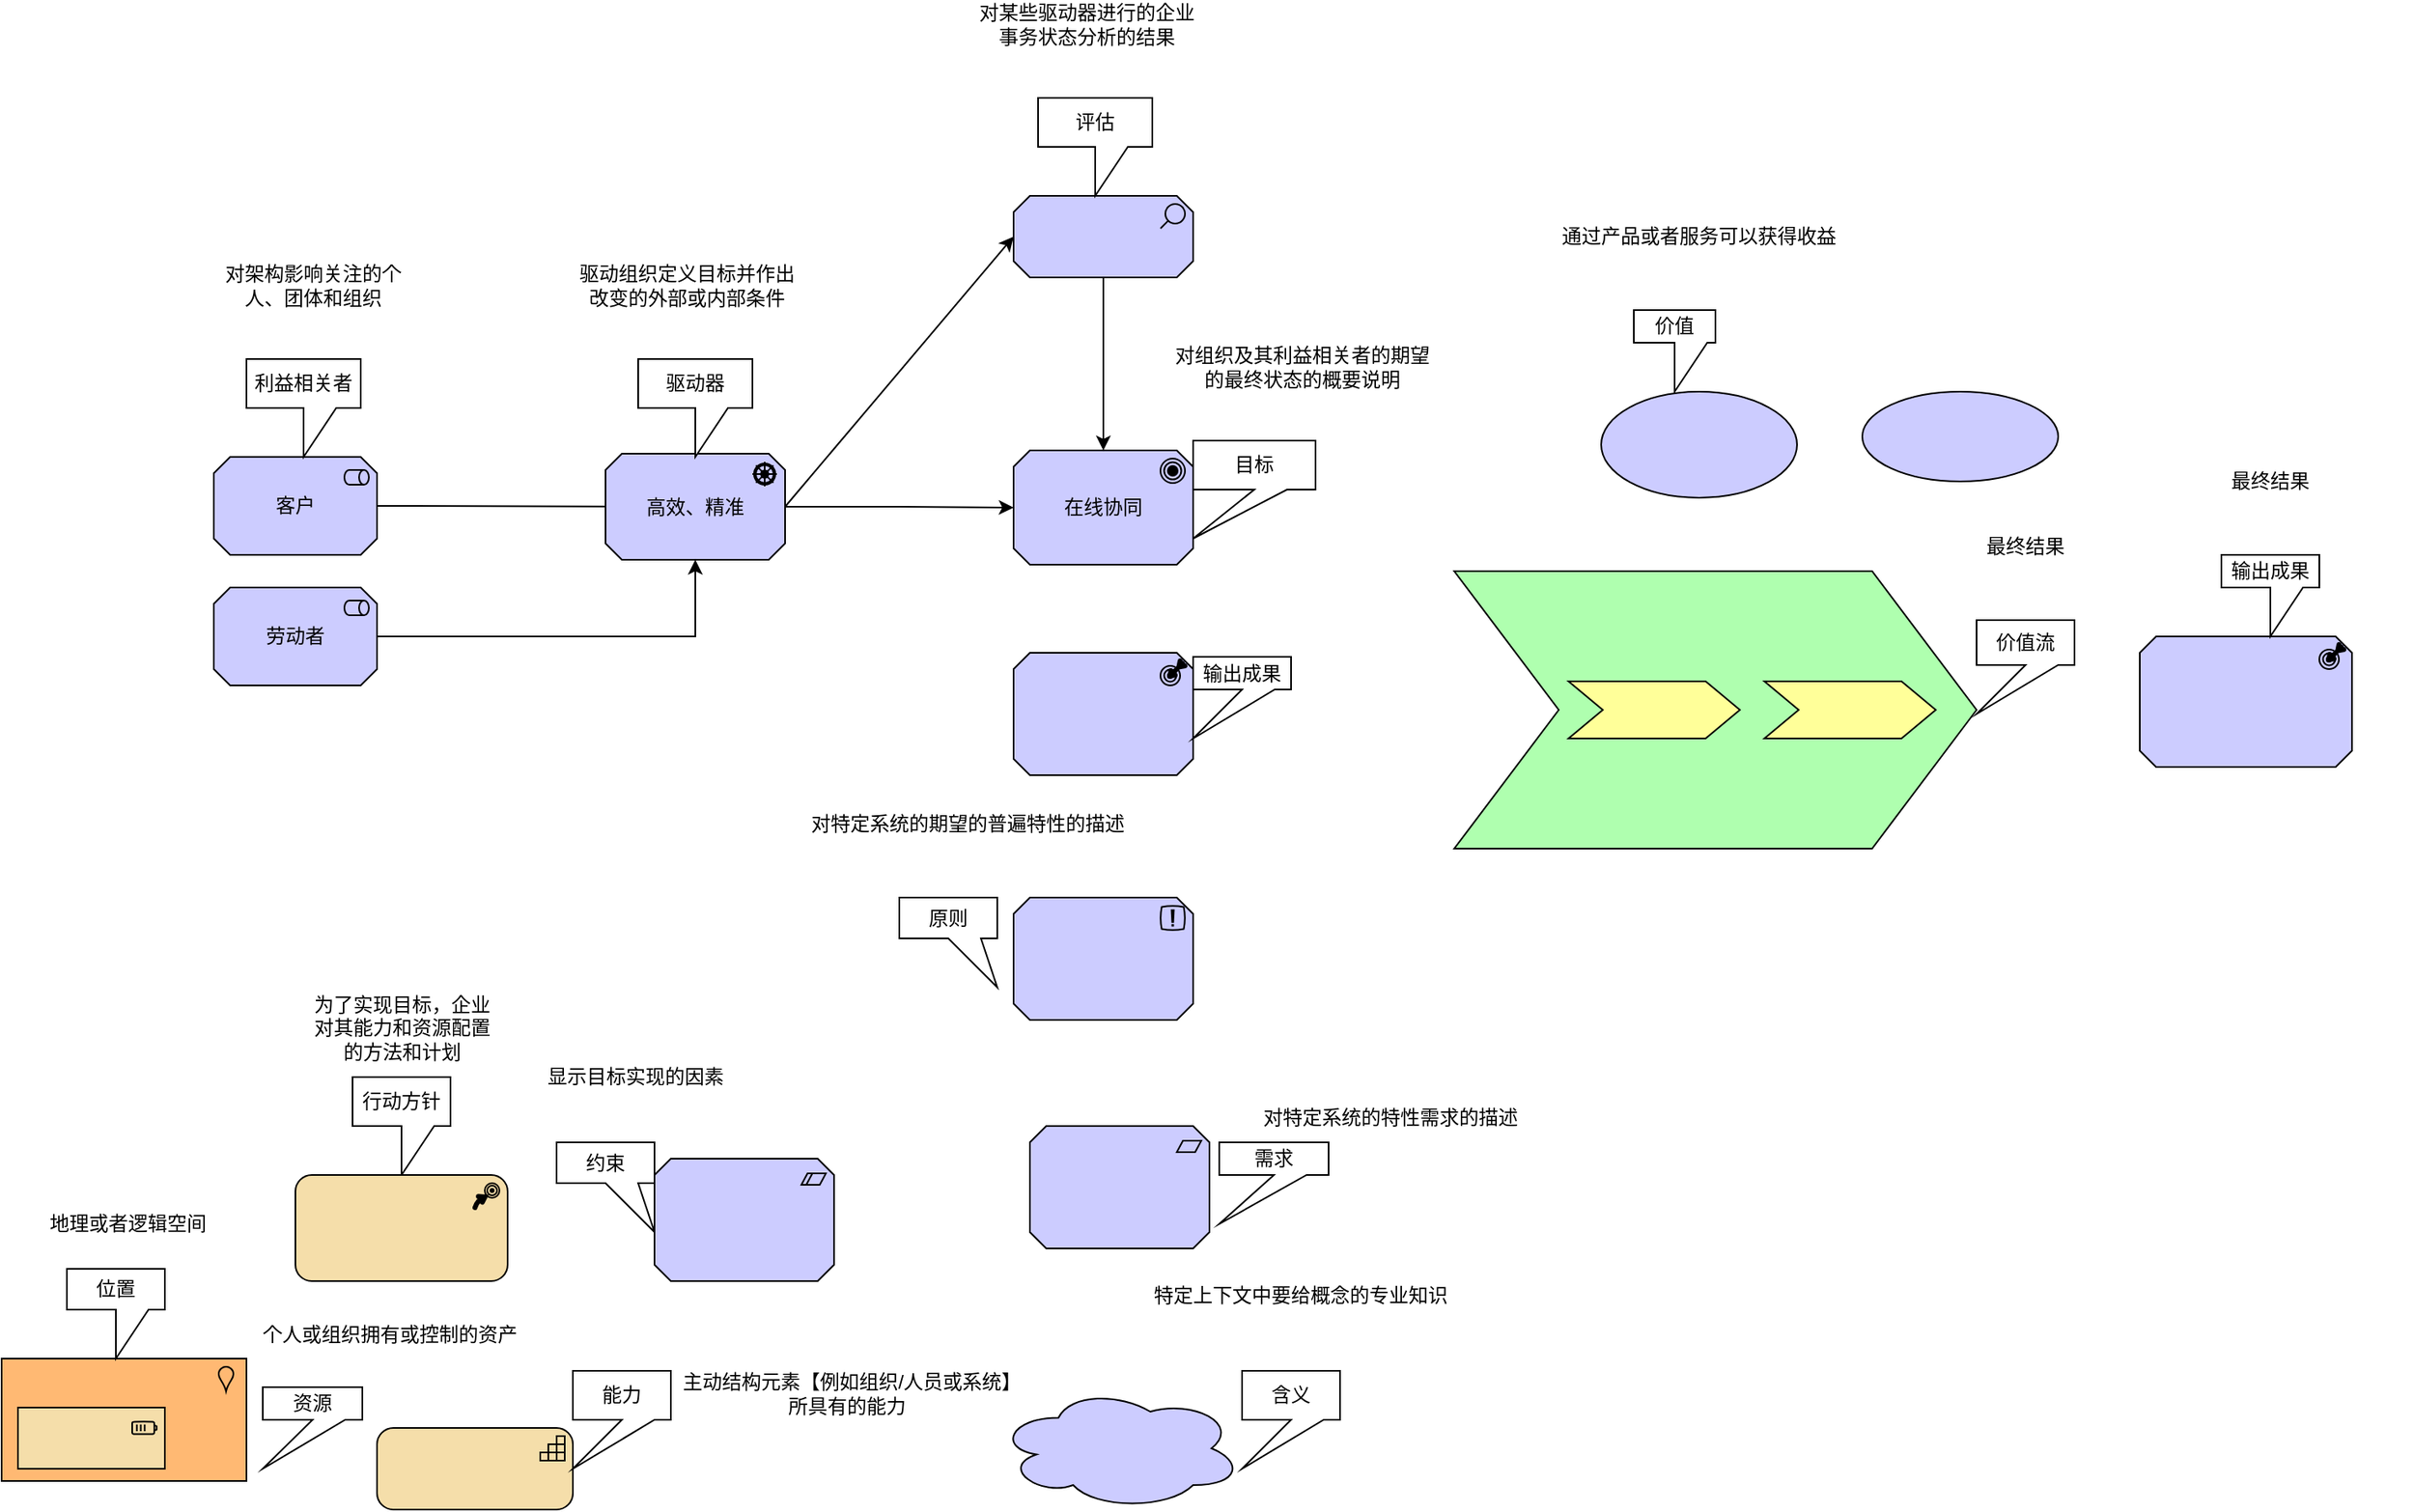 <mxfile version="15.2.7" type="device"><diagram id="plRTeWy_ZjawUCwZFlcj" name="第 1 页"><mxGraphModel dx="1567" dy="2086" grid="1" gridSize="10" guides="1" tooltips="1" connect="1" arrows="1" fold="1" page="1" pageScale="1" pageWidth="827" pageHeight="1169" math="0" shadow="0"><root><mxCell id="0"/><mxCell id="1" parent="0"/><mxCell id="XgmbAX_vBQqCFJHL1ouR-1" value="" style="html=1;outlineConnect=0;whiteSpace=wrap;fillColor=#FFB973;shape=mxgraph.archimate3.application;appType=location;archiType=square;" parent="1" vertex="1"><mxGeometry x="10" y="802.5" width="150" height="75" as="geometry"/></mxCell><mxCell id="XgmbAX_vBQqCFJHL1ouR-2" value="客户" style="html=1;outlineConnect=0;whiteSpace=wrap;fillColor=#CCCCFF;shape=mxgraph.archimate3.application;appType=role;archiType=oct;" parent="1" vertex="1"><mxGeometry x="140" y="250" width="100" height="60" as="geometry"/></mxCell><mxCell id="XgmbAX_vBQqCFJHL1ouR-58" style="edgeStyle=orthogonalEdgeStyle;rounded=0;orthogonalLoop=1;jettySize=auto;html=1;exitX=1;exitY=0.5;exitDx=0;exitDy=0;exitPerimeter=0;entryX=0;entryY=0.5;entryDx=0;entryDy=0;entryPerimeter=0;" parent="1" source="XgmbAX_vBQqCFJHL1ouR-3" target="XgmbAX_vBQqCFJHL1ouR-5" edge="1"><mxGeometry relative="1" as="geometry"/></mxCell><mxCell id="XgmbAX_vBQqCFJHL1ouR-59" style="rounded=0;orthogonalLoop=1;jettySize=auto;html=1;exitX=1;exitY=0.5;exitDx=0;exitDy=0;exitPerimeter=0;entryX=0;entryY=0.5;entryDx=0;entryDy=0;entryPerimeter=0;" parent="1" source="XgmbAX_vBQqCFJHL1ouR-3" target="XgmbAX_vBQqCFJHL1ouR-4" edge="1"><mxGeometry relative="1" as="geometry"/></mxCell><mxCell id="XgmbAX_vBQqCFJHL1ouR-3" value="高效、精准" style="html=1;outlineConnect=0;whiteSpace=wrap;fillColor=#CCCCFF;shape=mxgraph.archimate3.application;appType=driver;archiType=oct;" parent="1" vertex="1"><mxGeometry x="380" y="248" width="110" height="65" as="geometry"/></mxCell><mxCell id="XgmbAX_vBQqCFJHL1ouR-60" style="edgeStyle=orthogonalEdgeStyle;rounded=0;orthogonalLoop=1;jettySize=auto;html=1;exitX=0.5;exitY=1;exitDx=0;exitDy=0;exitPerimeter=0;entryX=0.5;entryY=0;entryDx=0;entryDy=0;entryPerimeter=0;" parent="1" source="XgmbAX_vBQqCFJHL1ouR-4" target="XgmbAX_vBQqCFJHL1ouR-5" edge="1"><mxGeometry relative="1" as="geometry"/></mxCell><mxCell id="XgmbAX_vBQqCFJHL1ouR-4" value="" style="html=1;outlineConnect=0;whiteSpace=wrap;fillColor=#CCCCFF;shape=mxgraph.archimate3.application;appType=assess;archiType=oct;" parent="1" vertex="1"><mxGeometry x="630" y="90" width="110" height="50" as="geometry"/></mxCell><mxCell id="XgmbAX_vBQqCFJHL1ouR-5" value="在线协同" style="html=1;outlineConnect=0;whiteSpace=wrap;fillColor=#CCCCFF;shape=mxgraph.archimate3.application;appType=goal;archiType=oct;" parent="1" vertex="1"><mxGeometry x="630" y="246" width="110" height="70" as="geometry"/></mxCell><mxCell id="XgmbAX_vBQqCFJHL1ouR-6" value="" style="html=1;outlineConnect=0;whiteSpace=wrap;fillColor=#CCCCFF;shape=mxgraph.archimate3.application;appType=outcome;archiType=oct;" parent="1" vertex="1"><mxGeometry x="630" y="370" width="110" height="75" as="geometry"/></mxCell><mxCell id="XgmbAX_vBQqCFJHL1ouR-7" value="" style="shape=ellipse;html=1;whiteSpace=wrap;fillColor=#CCCCFF;perimeter=ellipsePerimeter;" parent="1" vertex="1"><mxGeometry x="990" y="210" width="120" height="65" as="geometry"/></mxCell><mxCell id="XgmbAX_vBQqCFJHL1ouR-8" value="" style="shape=ellipse;html=1;whiteSpace=wrap;fillColor=#CCCCFF;perimeter=ellipsePerimeter;" parent="1" vertex="1"><mxGeometry x="1150" y="210" width="120" height="55" as="geometry"/></mxCell><mxCell id="XgmbAX_vBQqCFJHL1ouR-9" value="" style="html=1;outlineConnect=0;whiteSpace=wrap;fillColor=#CCCCFF;shape=mxgraph.archimate3.application;appType=outcome;archiType=oct;" parent="1" vertex="1"><mxGeometry x="1320" y="360" width="130" height="80" as="geometry"/></mxCell><mxCell id="XgmbAX_vBQqCFJHL1ouR-10" value="" style="html=1;outlineConnect=0;whiteSpace=wrap;fillColor=#AFFFAF;shape=mxgraph.archimate3.function;direction=south;" parent="1" vertex="1"><mxGeometry x="900" y="320" width="320" height="170" as="geometry"/></mxCell><mxCell id="XgmbAX_vBQqCFJHL1ouR-11" value="利益相关者" style="shape=callout;whiteSpace=wrap;html=1;perimeter=calloutPerimeter;" parent="1" vertex="1"><mxGeometry x="160" y="190" width="70" height="60" as="geometry"/></mxCell><mxCell id="XgmbAX_vBQqCFJHL1ouR-12" value="驱动器" style="shape=callout;whiteSpace=wrap;html=1;perimeter=calloutPerimeter;" parent="1" vertex="1"><mxGeometry x="400" y="190" width="70" height="60" as="geometry"/></mxCell><mxCell id="XgmbAX_vBQqCFJHL1ouR-13" value="评估" style="shape=callout;whiteSpace=wrap;html=1;perimeter=calloutPerimeter;" parent="1" vertex="1"><mxGeometry x="645" y="30" width="70" height="60" as="geometry"/></mxCell><mxCell id="XgmbAX_vBQqCFJHL1ouR-14" value="目标" style="shape=callout;whiteSpace=wrap;html=1;perimeter=calloutPerimeter;position2=0;" parent="1" vertex="1"><mxGeometry x="740" y="240" width="75" height="60" as="geometry"/></mxCell><mxCell id="XgmbAX_vBQqCFJHL1ouR-15" value="价值" style="shape=callout;whiteSpace=wrap;html=1;perimeter=calloutPerimeter;" parent="1" vertex="1"><mxGeometry x="1010" y="160" width="50" height="50" as="geometry"/></mxCell><mxCell id="XgmbAX_vBQqCFJHL1ouR-16" value="输出成果" style="shape=callout;whiteSpace=wrap;html=1;perimeter=calloutPerimeter;" parent="1" vertex="1"><mxGeometry x="1370" y="310" width="60" height="50" as="geometry"/></mxCell><mxCell id="XgmbAX_vBQqCFJHL1ouR-17" value="原则" style="shape=callout;whiteSpace=wrap;html=1;perimeter=calloutPerimeter;position2=1;" parent="1" vertex="1"><mxGeometry x="560" y="520" width="60" height="55" as="geometry"/></mxCell><mxCell id="XgmbAX_vBQqCFJHL1ouR-18" value="约束" style="shape=callout;whiteSpace=wrap;html=1;perimeter=calloutPerimeter;position2=1;" parent="1" vertex="1"><mxGeometry x="350" y="670" width="60" height="55" as="geometry"/></mxCell><mxCell id="XgmbAX_vBQqCFJHL1ouR-19" value="行动方针" style="shape=callout;whiteSpace=wrap;html=1;perimeter=calloutPerimeter;" parent="1" vertex="1"><mxGeometry x="225" y="630" width="60" height="60" as="geometry"/></mxCell><mxCell id="XgmbAX_vBQqCFJHL1ouR-20" value="位置" style="shape=callout;whiteSpace=wrap;html=1;perimeter=calloutPerimeter;" parent="1" vertex="1"><mxGeometry x="50" y="747.5" width="60" height="55" as="geometry"/></mxCell><mxCell id="XgmbAX_vBQqCFJHL1ouR-21" value="资源" style="shape=callout;whiteSpace=wrap;html=1;perimeter=calloutPerimeter;position2=0;" parent="1" vertex="1"><mxGeometry x="170" y="820" width="61" height="50" as="geometry"/></mxCell><mxCell id="XgmbAX_vBQqCFJHL1ouR-22" value="价值流" style="shape=callout;whiteSpace=wrap;html=1;perimeter=calloutPerimeter;position2=0;" parent="1" vertex="1"><mxGeometry x="1220" y="350" width="60" height="57.5" as="geometry"/></mxCell><mxCell id="XgmbAX_vBQqCFJHL1ouR-23" value="需求" style="shape=callout;whiteSpace=wrap;html=1;perimeter=calloutPerimeter;position2=0;" parent="1" vertex="1"><mxGeometry x="756.01" y="670" width="67" height="50" as="geometry"/></mxCell><mxCell id="XgmbAX_vBQqCFJHL1ouR-24" value="含义" style="shape=callout;whiteSpace=wrap;html=1;perimeter=calloutPerimeter;position2=0;" parent="1" vertex="1"><mxGeometry x="770" y="810" width="60" height="60" as="geometry"/></mxCell><mxCell id="XgmbAX_vBQqCFJHL1ouR-57" style="edgeStyle=orthogonalEdgeStyle;rounded=0;orthogonalLoop=1;jettySize=auto;html=1;" parent="1" source="XgmbAX_vBQqCFJHL1ouR-25" target="XgmbAX_vBQqCFJHL1ouR-3" edge="1"><mxGeometry relative="1" as="geometry"/></mxCell><mxCell id="XgmbAX_vBQqCFJHL1ouR-25" value="劳动者" style="html=1;outlineConnect=0;whiteSpace=wrap;fillColor=#CCCCFF;shape=mxgraph.archimate3.application;appType=role;archiType=oct;" parent="1" vertex="1"><mxGeometry x="140" y="330" width="100" height="60" as="geometry"/></mxCell><mxCell id="XgmbAX_vBQqCFJHL1ouR-26" value="" style="html=1;outlineConnect=0;whiteSpace=wrap;fillColor=#ffff99;shape=mxgraph.archimate3.function;direction=south;" parent="1" vertex="1"><mxGeometry x="970" y="387.5" width="105" height="35" as="geometry"/></mxCell><mxCell id="XgmbAX_vBQqCFJHL1ouR-27" value="" style="html=1;outlineConnect=0;whiteSpace=wrap;fillColor=#ffff99;shape=mxgraph.archimate3.function;direction=south;" parent="1" vertex="1"><mxGeometry x="1090" y="387.5" width="105" height="35" as="geometry"/></mxCell><mxCell id="XgmbAX_vBQqCFJHL1ouR-28" value="" style="shape=cloud;html=1;whiteSpace=wrap;fillColor=#CCCCFF;" parent="1" vertex="1"><mxGeometry x="620" y="820" width="150" height="75" as="geometry"/></mxCell><mxCell id="XgmbAX_vBQqCFJHL1ouR-29" value="" style="html=1;outlineConnect=0;whiteSpace=wrap;fillColor=#CCCCFF;shape=mxgraph.archimate3.application;appType=principle;archiType=oct;" parent="1" vertex="1"><mxGeometry x="630" y="520" width="110" height="75" as="geometry"/></mxCell><mxCell id="XgmbAX_vBQqCFJHL1ouR-30" value="" style="html=1;outlineConnect=0;whiteSpace=wrap;fillColor=#CCCCFF;shape=mxgraph.archimate3.application;appType=requirement;archiType=oct;" parent="1" vertex="1"><mxGeometry x="640" y="660" width="110" height="75" as="geometry"/></mxCell><mxCell id="XgmbAX_vBQqCFJHL1ouR-31" value="" style="html=1;outlineConnect=0;whiteSpace=wrap;fillColor=#CCCCFF;shape=mxgraph.archimate3.application;appType=constraint;archiType=oct;" parent="1" vertex="1"><mxGeometry x="410" y="680" width="110" height="75" as="geometry"/></mxCell><mxCell id="XgmbAX_vBQqCFJHL1ouR-32" value="" style="html=1;outlineConnect=0;whiteSpace=wrap;fillColor=#F5DEAA;shape=mxgraph.archimate3.application;appType=resource;archiType=square;" parent="1" vertex="1"><mxGeometry x="20" y="832.5" width="90" height="37.5" as="geometry"/></mxCell><mxCell id="XgmbAX_vBQqCFJHL1ouR-33" value="" style="html=1;outlineConnect=0;whiteSpace=wrap;fillColor=#F5DEAA;shape=mxgraph.archimate3.application;appType=capability;archiType=rounded;" parent="1" vertex="1"><mxGeometry x="240" y="845" width="120" height="50" as="geometry"/></mxCell><mxCell id="XgmbAX_vBQqCFJHL1ouR-34" value="" style="html=1;outlineConnect=0;whiteSpace=wrap;fillColor=#F5DEAA;shape=mxgraph.archimate3.application;appType=course;archiType=rounded;" parent="1" vertex="1"><mxGeometry x="190" y="690" width="130" height="65" as="geometry"/></mxCell><mxCell id="XgmbAX_vBQqCFJHL1ouR-35" value="能力" style="shape=callout;whiteSpace=wrap;html=1;perimeter=calloutPerimeter;position2=0;" parent="1" vertex="1"><mxGeometry x="360" y="810" width="60" height="60" as="geometry"/></mxCell><mxCell id="XgmbAX_vBQqCFJHL1ouR-36" value="对架构影响关注的个人、团体和组织" style="text;html=1;strokeColor=none;fillColor=none;align=center;verticalAlign=middle;whiteSpace=wrap;rounded=0;" parent="1" vertex="1"><mxGeometry x="136" y="130" width="130" height="30" as="geometry"/></mxCell><mxCell id="XgmbAX_vBQqCFJHL1ouR-37" value="驱动组织定义目标并作出改变的外部或内部条件" style="text;html=1;strokeColor=none;fillColor=none;align=center;verticalAlign=middle;whiteSpace=wrap;rounded=0;" parent="1" vertex="1"><mxGeometry x="360" y="130" width="140" height="30" as="geometry"/></mxCell><mxCell id="XgmbAX_vBQqCFJHL1ouR-38" value="对某些驱动器进行的企业事务状态分析的结果" style="text;html=1;strokeColor=none;fillColor=none;align=center;verticalAlign=middle;whiteSpace=wrap;rounded=0;" parent="1" vertex="1"><mxGeometry x="605" y="-30" width="140" height="30" as="geometry"/></mxCell><mxCell id="XgmbAX_vBQqCFJHL1ouR-39" value="对组织及其利益相关者的期望的最终状态的概要说明" style="text;html=1;strokeColor=none;fillColor=none;align=center;verticalAlign=middle;whiteSpace=wrap;rounded=0;" parent="1" vertex="1"><mxGeometry x="722.5" y="180" width="167.5" height="30" as="geometry"/></mxCell><mxCell id="XgmbAX_vBQqCFJHL1ouR-40" value="通过产品或者服务可以获得收益" style="text;html=1;strokeColor=none;fillColor=none;align=center;verticalAlign=middle;whiteSpace=wrap;rounded=0;" parent="1" vertex="1"><mxGeometry x="963.13" y="100" width="173.75" height="30" as="geometry"/></mxCell><mxCell id="XgmbAX_vBQqCFJHL1ouR-41" value="最终结果" style="text;html=1;strokeColor=none;fillColor=none;align=center;verticalAlign=middle;whiteSpace=wrap;rounded=0;" parent="1" vertex="1"><mxGeometry x="1313.13" y="250" width="173.75" height="30" as="geometry"/></mxCell><mxCell id="XgmbAX_vBQqCFJHL1ouR-42" value="最终结果" style="text;html=1;strokeColor=none;fillColor=none;align=center;verticalAlign=middle;whiteSpace=wrap;rounded=0;" parent="1" vertex="1"><mxGeometry x="1200" y="290" width="100" height="30" as="geometry"/></mxCell><mxCell id="XgmbAX_vBQqCFJHL1ouR-43" value="对特定系统的期望的普遍特性的描述" style="text;html=1;strokeColor=none;fillColor=none;align=center;verticalAlign=middle;whiteSpace=wrap;rounded=0;" parent="1" vertex="1"><mxGeometry x="500" y="460" width="203.75" height="30" as="geometry"/></mxCell><mxCell id="XgmbAX_vBQqCFJHL1ouR-44" style="edgeStyle=none;shape=link;rounded=0;orthogonalLoop=1;jettySize=auto;html=1;exitX=0.75;exitY=0;exitDx=0;exitDy=0;exitPerimeter=0;" parent="1" source="XgmbAX_vBQqCFJHL1ouR-23" target="XgmbAX_vBQqCFJHL1ouR-23" edge="1"><mxGeometry relative="1" as="geometry"/></mxCell><mxCell id="XgmbAX_vBQqCFJHL1ouR-45" value="对特定系统的特性需求的描述" style="text;html=1;strokeColor=none;fillColor=none;align=center;verticalAlign=middle;whiteSpace=wrap;rounded=0;" parent="1" vertex="1"><mxGeometry x="759.38" y="640" width="203.75" height="30" as="geometry"/></mxCell><mxCell id="XgmbAX_vBQqCFJHL1ouR-46" style="edgeStyle=none;shape=link;rounded=0;orthogonalLoop=1;jettySize=auto;html=1;exitX=0.75;exitY=0;exitDx=0;exitDy=0;exitPerimeter=0;" parent="1" edge="1"><mxGeometry relative="1" as="geometry"><mxPoint x="824.37" y="809" as="sourcePoint"/><mxPoint x="824.37" y="809" as="targetPoint"/></mxGeometry></mxCell><mxCell id="XgmbAX_vBQqCFJHL1ouR-47" value="特定上下文中要给概念的专业知识" style="text;html=1;strokeColor=none;fillColor=none;align=center;verticalAlign=middle;whiteSpace=wrap;rounded=0;" parent="1" vertex="1"><mxGeometry x="703.75" y="749" width="203.75" height="30" as="geometry"/></mxCell><mxCell id="XgmbAX_vBQqCFJHL1ouR-48" style="edgeStyle=none;shape=link;rounded=0;orthogonalLoop=1;jettySize=auto;html=1;exitX=0.75;exitY=0;exitDx=0;exitDy=0;exitPerimeter=0;" parent="1" edge="1"><mxGeometry relative="1" as="geometry"><mxPoint x="546.87" y="869" as="sourcePoint"/><mxPoint x="546.87" y="869" as="targetPoint"/></mxGeometry></mxCell><mxCell id="XgmbAX_vBQqCFJHL1ouR-49" value="主动结构元素【例如组织/人员或系统】所具有的能力" style="text;html=1;strokeColor=none;fillColor=none;align=center;verticalAlign=middle;whiteSpace=wrap;rounded=0;" parent="1" vertex="1"><mxGeometry x="426.25" y="809" width="203.75" height="30" as="geometry"/></mxCell><mxCell id="XgmbAX_vBQqCFJHL1ouR-50" style="edgeStyle=none;shape=link;rounded=0;orthogonalLoop=1;jettySize=auto;html=1;exitX=0.75;exitY=0;exitDx=0;exitDy=0;exitPerimeter=0;" parent="1" edge="1"><mxGeometry relative="1" as="geometry"><mxPoint x="256.62" y="831.5" as="sourcePoint"/><mxPoint x="256.62" y="831.5" as="targetPoint"/></mxGeometry></mxCell><mxCell id="XgmbAX_vBQqCFJHL1ouR-51" value="个人或组织拥有或控制的资产" style="text;html=1;strokeColor=none;fillColor=none;align=center;verticalAlign=middle;whiteSpace=wrap;rounded=0;" parent="1" vertex="1"><mxGeometry x="146.25" y="772.5" width="203.75" height="30" as="geometry"/></mxCell><mxCell id="XgmbAX_vBQqCFJHL1ouR-52" value="地理或者逻辑空间" style="text;html=1;strokeColor=none;fillColor=none;align=center;verticalAlign=middle;whiteSpace=wrap;rounded=0;" parent="1" vertex="1"><mxGeometry x="29.37" y="705" width="116.88" height="30" as="geometry"/></mxCell><mxCell id="XgmbAX_vBQqCFJHL1ouR-53" value="为了实现目标，企业对其能力和资源配置的方法和计划" style="text;html=1;strokeColor=none;fillColor=none;align=center;verticalAlign=middle;whiteSpace=wrap;rounded=0;" parent="1" vertex="1"><mxGeometry x="196.56" y="585" width="116.88" height="30" as="geometry"/></mxCell><mxCell id="XgmbAX_vBQqCFJHL1ouR-54" value="显示目标实现的因素" style="text;html=1;strokeColor=none;fillColor=none;align=center;verticalAlign=middle;whiteSpace=wrap;rounded=0;" parent="1" vertex="1"><mxGeometry x="340" y="615" width="116.88" height="30" as="geometry"/></mxCell><mxCell id="XgmbAX_vBQqCFJHL1ouR-55" value="输出成果" style="shape=callout;whiteSpace=wrap;html=1;perimeter=calloutPerimeter;position2=0;" parent="1" vertex="1"><mxGeometry x="740" y="372.5" width="60" height="50" as="geometry"/></mxCell><mxCell id="XgmbAX_vBQqCFJHL1ouR-61" value="" style="endArrow=none;html=1;exitX=1;exitY=0.5;exitDx=0;exitDy=0;exitPerimeter=0;" parent="1" source="XgmbAX_vBQqCFJHL1ouR-2" target="XgmbAX_vBQqCFJHL1ouR-3" edge="1"><mxGeometry width="50" height="50" relative="1" as="geometry"><mxPoint x="275" y="275" as="sourcePoint"/><mxPoint x="325" y="225" as="targetPoint"/></mxGeometry></mxCell></root></mxGraphModel></diagram></mxfile>
